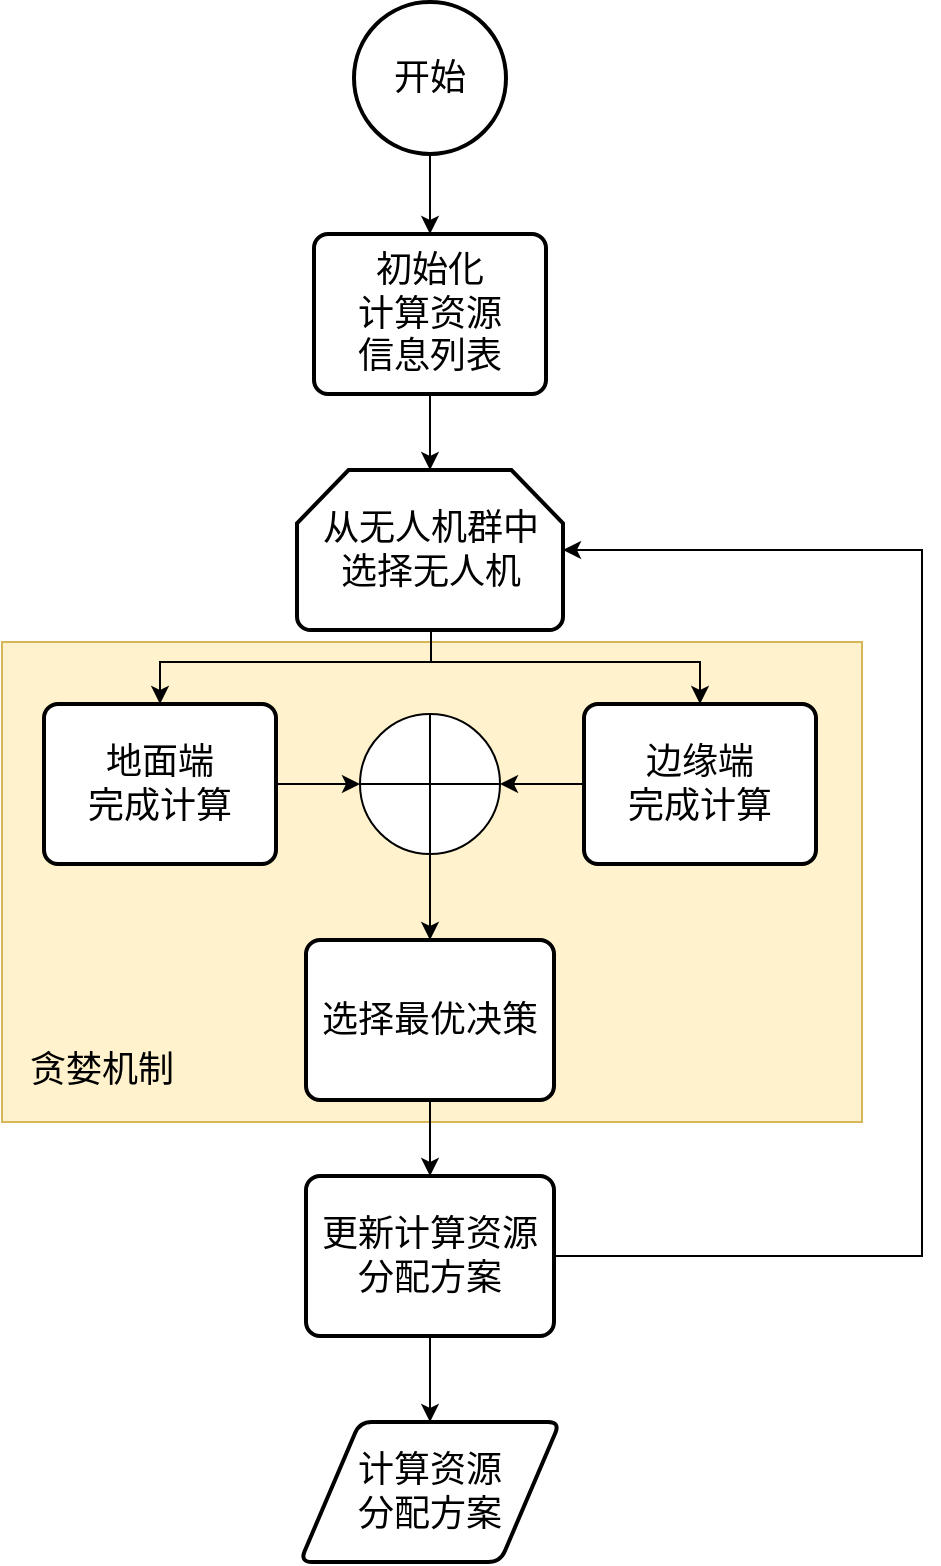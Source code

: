 <mxfile version="18.0.6" type="device"><diagram id="lVztxnu1MaY5esvwqrjx" name="第 1 页"><mxGraphModel dx="1422" dy="875" grid="1" gridSize="10" guides="1" tooltips="1" connect="1" arrows="1" fold="1" page="1" pageScale="1" pageWidth="827" pageHeight="1169" math="1" shadow="0"><root><mxCell id="0"/><mxCell id="1" parent="0"/><mxCell id="sUWhLMhAElaDHHNZE9kL-27" value="" style="rounded=0;whiteSpace=wrap;html=1;fontSize=18;fillColor=#fff2cc;strokeColor=#d6b656;" vertex="1" parent="1"><mxGeometry x="200" y="390" width="430" height="240" as="geometry"/></mxCell><mxCell id="sUWhLMhAElaDHHNZE9kL-11" style="edgeStyle=orthogonalEdgeStyle;rounded=0;orthogonalLoop=1;jettySize=auto;html=1;exitX=0.5;exitY=1;exitDx=0;exitDy=0;entryX=0.5;entryY=0;entryDx=0;entryDy=0;entryPerimeter=0;fontSize=18;" edge="1" parent="1" source="sUWhLMhAElaDHHNZE9kL-1" target="sUWhLMhAElaDHHNZE9kL-10"><mxGeometry relative="1" as="geometry"/></mxCell><mxCell id="sUWhLMhAElaDHHNZE9kL-1" value="初始化&lt;br&gt;计算资源&lt;br&gt;信息列表" style="rounded=1;whiteSpace=wrap;html=1;absoluteArcSize=1;arcSize=14;strokeWidth=2;fontSize=18;" vertex="1" parent="1"><mxGeometry x="356" y="186" width="116" height="80" as="geometry"/></mxCell><mxCell id="sUWhLMhAElaDHHNZE9kL-6" style="edgeStyle=orthogonalEdgeStyle;rounded=0;orthogonalLoop=1;jettySize=auto;html=1;exitX=0.5;exitY=1;exitDx=0;exitDy=0;exitPerimeter=0;entryX=0.5;entryY=0;entryDx=0;entryDy=0;fontSize=18;" edge="1" parent="1" source="sUWhLMhAElaDHHNZE9kL-3" target="sUWhLMhAElaDHHNZE9kL-1"><mxGeometry relative="1" as="geometry"/></mxCell><mxCell id="sUWhLMhAElaDHHNZE9kL-3" value="开始" style="strokeWidth=2;html=1;shape=mxgraph.flowchart.start_2;whiteSpace=wrap;fontSize=18;" vertex="1" parent="1"><mxGeometry x="376" y="70" width="76" height="76" as="geometry"/></mxCell><mxCell id="sUWhLMhAElaDHHNZE9kL-4" value="计算资源&lt;br&gt;分配方案" style="shape=parallelogram;html=1;strokeWidth=2;perimeter=parallelogramPerimeter;whiteSpace=wrap;rounded=1;arcSize=12;size=0.23;fontSize=18;" vertex="1" parent="1"><mxGeometry x="349" y="780" width="130" height="70" as="geometry"/></mxCell><mxCell id="sUWhLMhAElaDHHNZE9kL-16" style="edgeStyle=orthogonalEdgeStyle;rounded=0;orthogonalLoop=1;jettySize=auto;html=1;exitX=0.5;exitY=1;exitDx=0;exitDy=0;exitPerimeter=0;entryX=0.5;entryY=0;entryDx=0;entryDy=0;fontSize=18;" edge="1" parent="1" target="sUWhLMhAElaDHHNZE9kL-12"><mxGeometry relative="1" as="geometry"><mxPoint x="414.5" y="370" as="sourcePoint"/><Array as="points"><mxPoint x="415" y="400"/><mxPoint x="279" y="400"/></Array></mxGeometry></mxCell><mxCell id="sUWhLMhAElaDHHNZE9kL-17" style="edgeStyle=orthogonalEdgeStyle;rounded=0;orthogonalLoop=1;jettySize=auto;html=1;exitX=0.5;exitY=1;exitDx=0;exitDy=0;exitPerimeter=0;entryX=0.5;entryY=0;entryDx=0;entryDy=0;fontSize=18;" edge="1" parent="1" target="sUWhLMhAElaDHHNZE9kL-15"><mxGeometry relative="1" as="geometry"><mxPoint x="414.5" y="370" as="sourcePoint"/><Array as="points"><mxPoint x="415" y="400"/><mxPoint x="549" y="400"/></Array></mxGeometry></mxCell><mxCell id="sUWhLMhAElaDHHNZE9kL-10" value="从无人机群中&lt;br&gt;选择无人机" style="strokeWidth=2;html=1;shape=mxgraph.flowchart.loop_limit;whiteSpace=wrap;fontSize=18;" vertex="1" parent="1"><mxGeometry x="347.5" y="304" width="133" height="80" as="geometry"/></mxCell><mxCell id="sUWhLMhAElaDHHNZE9kL-25" style="edgeStyle=orthogonalEdgeStyle;rounded=0;orthogonalLoop=1;jettySize=auto;html=1;exitX=0.5;exitY=1;exitDx=0;exitDy=0;entryX=0.5;entryY=0;entryDx=0;entryDy=0;fontSize=18;" edge="1" parent="1" source="sUWhLMhAElaDHHNZE9kL-20" target="sUWhLMhAElaDHHNZE9kL-24"><mxGeometry relative="1" as="geometry"/></mxCell><mxCell id="sUWhLMhAElaDHHNZE9kL-20" value="选择最优决策" style="rounded=1;whiteSpace=wrap;html=1;absoluteArcSize=1;arcSize=14;strokeWidth=2;fontSize=18;" vertex="1" parent="1"><mxGeometry x="352" y="539" width="124" height="80" as="geometry"/></mxCell><mxCell id="sUWhLMhAElaDHHNZE9kL-21" value="" style="group" vertex="1" connectable="0" parent="1"><mxGeometry x="221" y="421" width="386" height="80" as="geometry"/></mxCell><mxCell id="sUWhLMhAElaDHHNZE9kL-12" value="地面端&lt;br&gt;完成计算" style="rounded=1;whiteSpace=wrap;html=1;absoluteArcSize=1;arcSize=14;strokeWidth=2;fontSize=18;" vertex="1" parent="sUWhLMhAElaDHHNZE9kL-21"><mxGeometry width="116" height="80" as="geometry"/></mxCell><mxCell id="sUWhLMhAElaDHHNZE9kL-14" value="" style="verticalLabelPosition=bottom;verticalAlign=top;html=1;shape=mxgraph.flowchart.summing_function;fontSize=18;" vertex="1" parent="sUWhLMhAElaDHHNZE9kL-21"><mxGeometry x="158" y="5" width="70" height="70" as="geometry"/></mxCell><mxCell id="sUWhLMhAElaDHHNZE9kL-18" style="edgeStyle=orthogonalEdgeStyle;rounded=0;orthogonalLoop=1;jettySize=auto;html=1;exitX=1;exitY=0.5;exitDx=0;exitDy=0;entryX=0;entryY=0.5;entryDx=0;entryDy=0;entryPerimeter=0;fontSize=18;" edge="1" parent="sUWhLMhAElaDHHNZE9kL-21" source="sUWhLMhAElaDHHNZE9kL-12" target="sUWhLMhAElaDHHNZE9kL-14"><mxGeometry relative="1" as="geometry"/></mxCell><mxCell id="sUWhLMhAElaDHHNZE9kL-19" style="edgeStyle=orthogonalEdgeStyle;rounded=0;orthogonalLoop=1;jettySize=auto;html=1;exitX=0;exitY=0.5;exitDx=0;exitDy=0;entryX=1;entryY=0.5;entryDx=0;entryDy=0;entryPerimeter=0;fontSize=18;" edge="1" parent="sUWhLMhAElaDHHNZE9kL-21" source="sUWhLMhAElaDHHNZE9kL-15" target="sUWhLMhAElaDHHNZE9kL-14"><mxGeometry relative="1" as="geometry"/></mxCell><mxCell id="sUWhLMhAElaDHHNZE9kL-15" value="边缘端&lt;br&gt;完成计算" style="rounded=1;whiteSpace=wrap;html=1;absoluteArcSize=1;arcSize=14;strokeWidth=2;fontSize=18;" vertex="1" parent="sUWhLMhAElaDHHNZE9kL-21"><mxGeometry x="270" width="116" height="80" as="geometry"/></mxCell><mxCell id="sUWhLMhAElaDHHNZE9kL-22" style="edgeStyle=orthogonalEdgeStyle;rounded=0;orthogonalLoop=1;jettySize=auto;html=1;exitX=0.5;exitY=1;exitDx=0;exitDy=0;exitPerimeter=0;entryX=0.5;entryY=0;entryDx=0;entryDy=0;fontSize=18;" edge="1" parent="1" source="sUWhLMhAElaDHHNZE9kL-14" target="sUWhLMhAElaDHHNZE9kL-20"><mxGeometry relative="1" as="geometry"/></mxCell><mxCell id="sUWhLMhAElaDHHNZE9kL-26" style="edgeStyle=orthogonalEdgeStyle;rounded=0;orthogonalLoop=1;jettySize=auto;html=1;exitX=0.5;exitY=1;exitDx=0;exitDy=0;entryX=0.5;entryY=0;entryDx=0;entryDy=0;fontSize=18;" edge="1" parent="1" source="sUWhLMhAElaDHHNZE9kL-24" target="sUWhLMhAElaDHHNZE9kL-4"><mxGeometry relative="1" as="geometry"/></mxCell><mxCell id="sUWhLMhAElaDHHNZE9kL-29" style="edgeStyle=orthogonalEdgeStyle;rounded=0;orthogonalLoop=1;jettySize=auto;html=1;exitX=1;exitY=0.5;exitDx=0;exitDy=0;entryX=1;entryY=0.5;entryDx=0;entryDy=0;entryPerimeter=0;fontSize=18;" edge="1" parent="1" source="sUWhLMhAElaDHHNZE9kL-24" target="sUWhLMhAElaDHHNZE9kL-10"><mxGeometry relative="1" as="geometry"><Array as="points"><mxPoint x="660" y="697"/><mxPoint x="660" y="344"/></Array></mxGeometry></mxCell><mxCell id="sUWhLMhAElaDHHNZE9kL-24" value="更新计算资源分配方案" style="rounded=1;whiteSpace=wrap;html=1;absoluteArcSize=1;arcSize=14;strokeWidth=2;fontSize=18;" vertex="1" parent="1"><mxGeometry x="352" y="657" width="124" height="80" as="geometry"/></mxCell><mxCell id="sUWhLMhAElaDHHNZE9kL-28" value="贪婪机制" style="text;html=1;strokeColor=none;fillColor=none;align=center;verticalAlign=middle;whiteSpace=wrap;rounded=0;fontSize=18;" vertex="1" parent="1"><mxGeometry x="210" y="589" width="80" height="30" as="geometry"/></mxCell></root></mxGraphModel></diagram></mxfile>